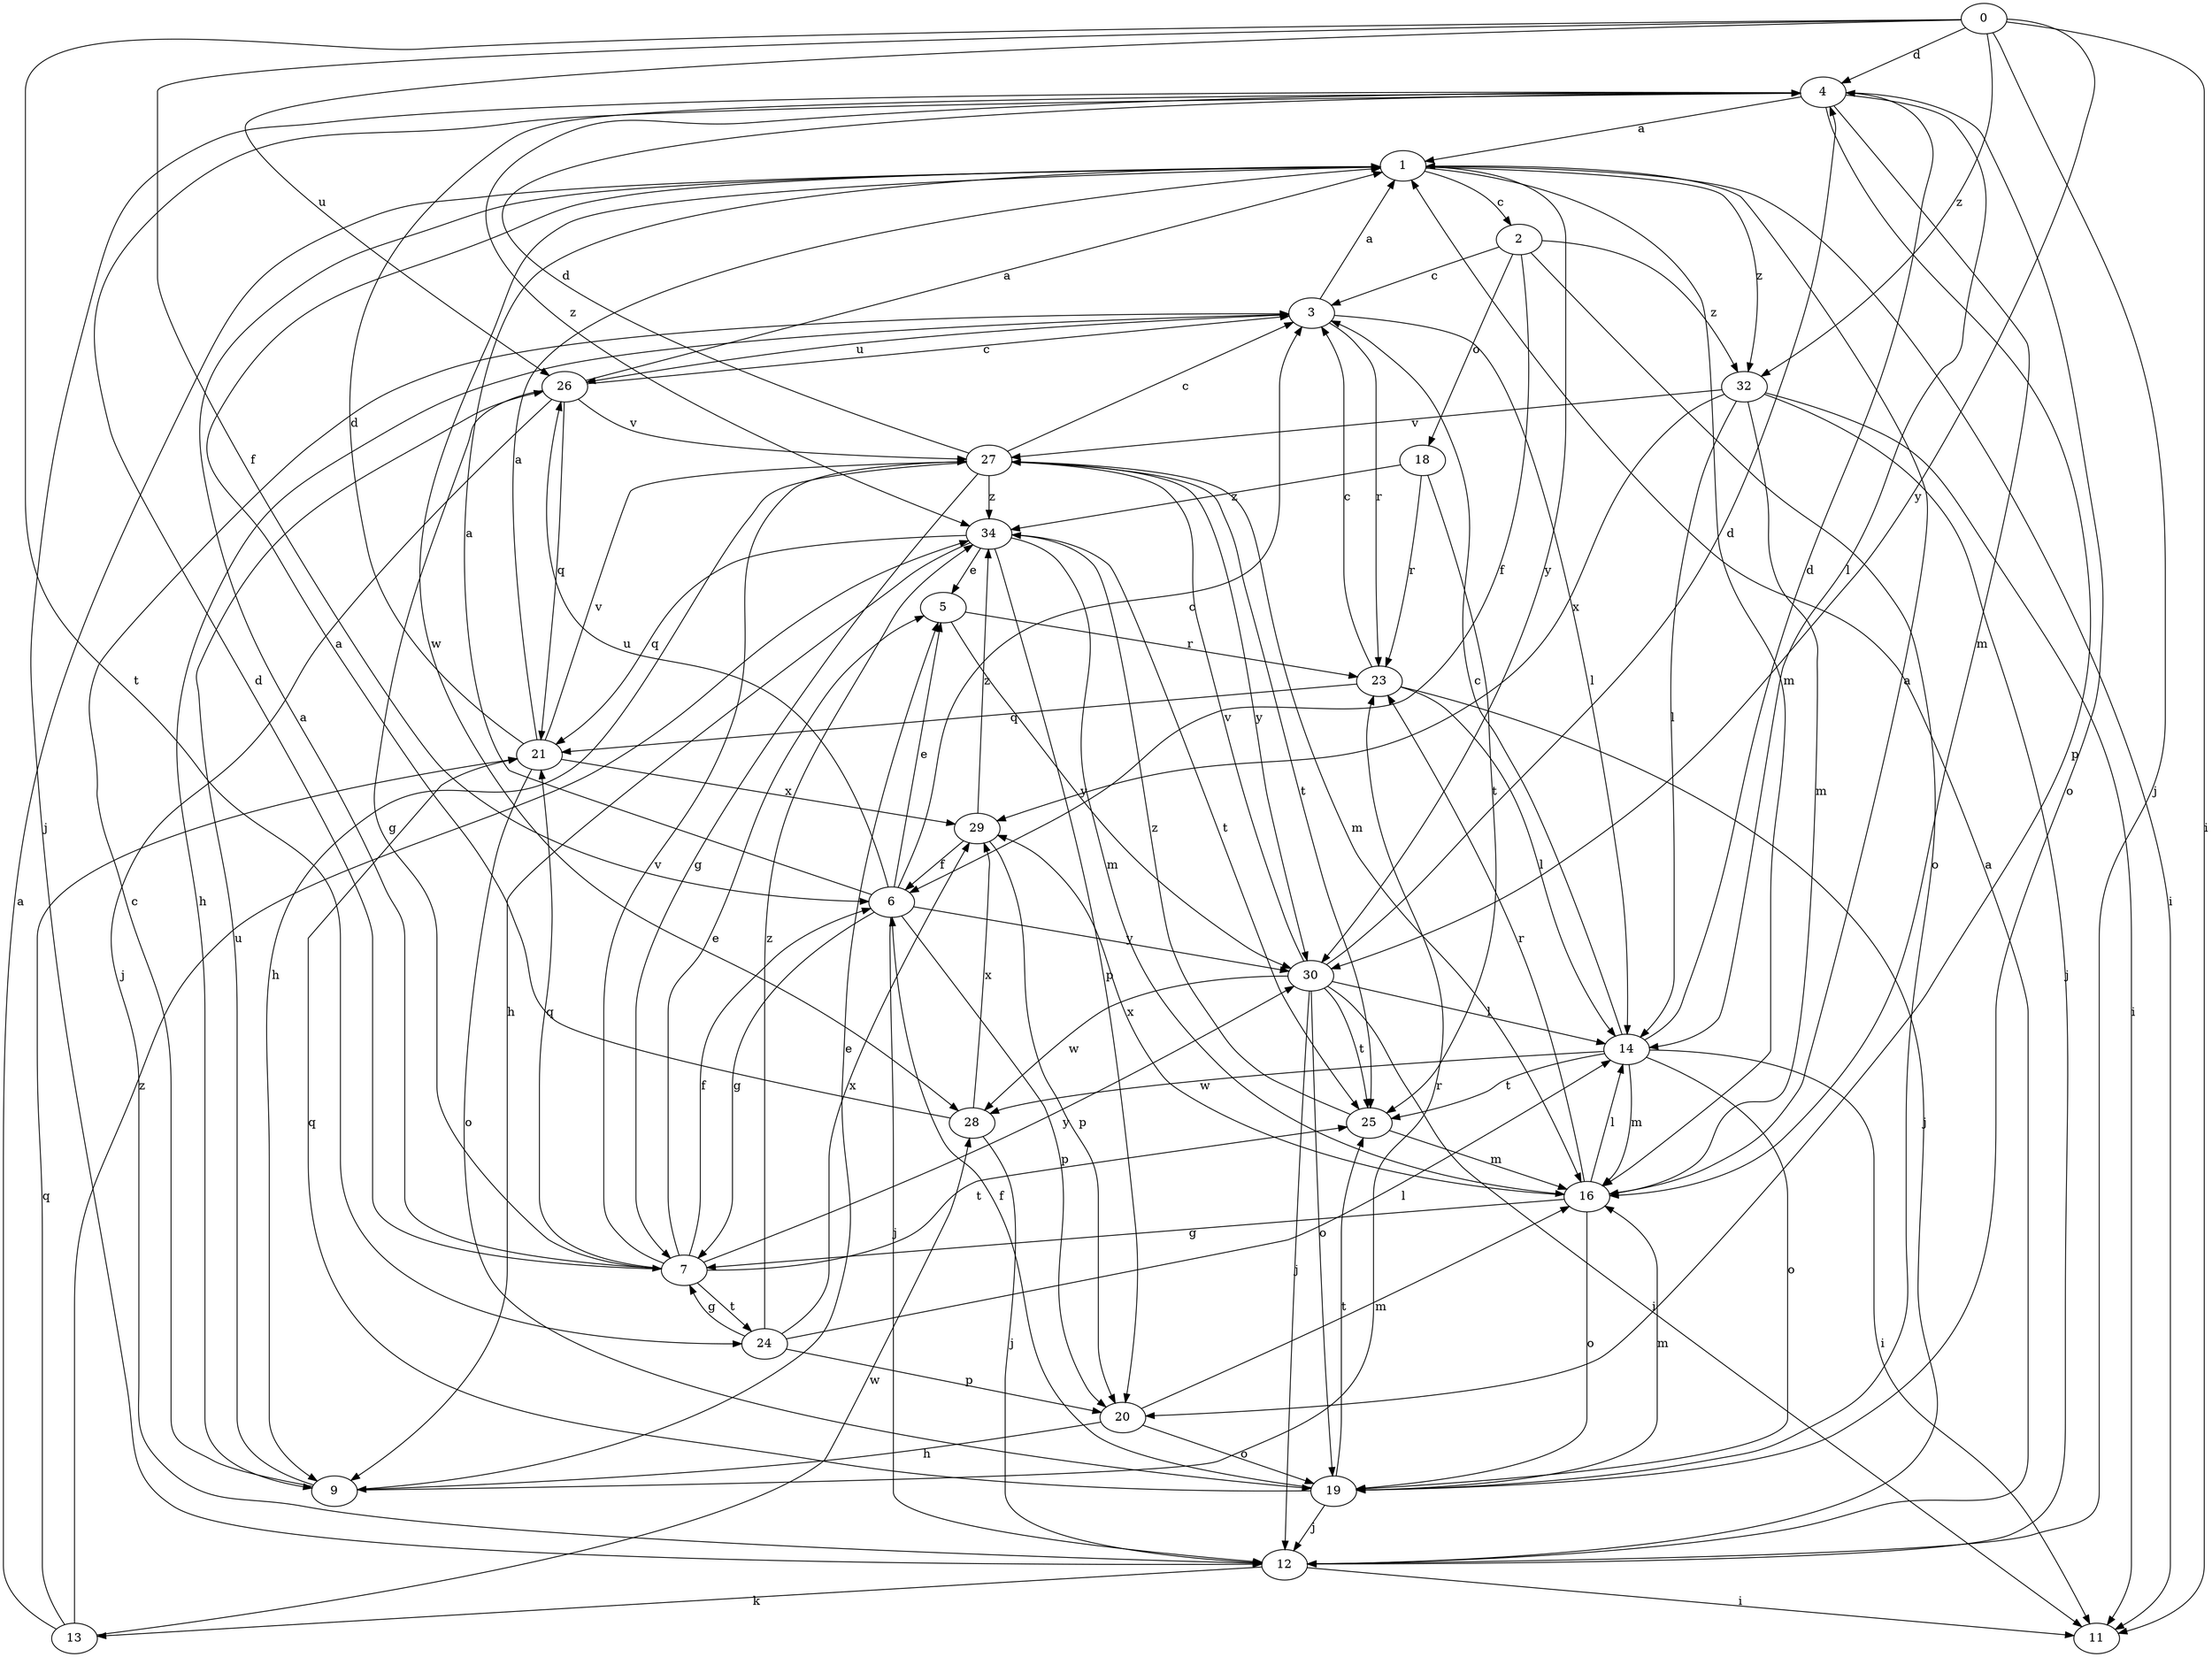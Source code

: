 strict digraph  {
0;
1;
2;
3;
4;
5;
6;
7;
9;
11;
12;
13;
14;
16;
18;
19;
20;
21;
23;
24;
25;
26;
27;
28;
29;
30;
32;
34;
0 -> 4  [label=d];
0 -> 6  [label=f];
0 -> 11  [label=i];
0 -> 12  [label=j];
0 -> 24  [label=t];
0 -> 26  [label=u];
0 -> 30  [label=y];
0 -> 32  [label=z];
1 -> 2  [label=c];
1 -> 11  [label=i];
1 -> 16  [label=m];
1 -> 28  [label=w];
1 -> 30  [label=y];
1 -> 32  [label=z];
2 -> 3  [label=c];
2 -> 6  [label=f];
2 -> 18  [label=o];
2 -> 19  [label=o];
2 -> 32  [label=z];
3 -> 1  [label=a];
3 -> 9  [label=h];
3 -> 14  [label=l];
3 -> 23  [label=r];
3 -> 26  [label=u];
4 -> 1  [label=a];
4 -> 12  [label=j];
4 -> 14  [label=l];
4 -> 16  [label=m];
4 -> 19  [label=o];
4 -> 20  [label=p];
4 -> 34  [label=z];
5 -> 23  [label=r];
5 -> 30  [label=y];
6 -> 1  [label=a];
6 -> 3  [label=c];
6 -> 5  [label=e];
6 -> 7  [label=g];
6 -> 12  [label=j];
6 -> 20  [label=p];
6 -> 26  [label=u];
6 -> 30  [label=y];
7 -> 1  [label=a];
7 -> 4  [label=d];
7 -> 5  [label=e];
7 -> 6  [label=f];
7 -> 21  [label=q];
7 -> 24  [label=t];
7 -> 25  [label=t];
7 -> 27  [label=v];
7 -> 30  [label=y];
9 -> 3  [label=c];
9 -> 5  [label=e];
9 -> 23  [label=r];
9 -> 26  [label=u];
12 -> 1  [label=a];
12 -> 11  [label=i];
12 -> 13  [label=k];
13 -> 1  [label=a];
13 -> 21  [label=q];
13 -> 28  [label=w];
13 -> 34  [label=z];
14 -> 3  [label=c];
14 -> 4  [label=d];
14 -> 11  [label=i];
14 -> 16  [label=m];
14 -> 19  [label=o];
14 -> 25  [label=t];
14 -> 28  [label=w];
16 -> 1  [label=a];
16 -> 7  [label=g];
16 -> 14  [label=l];
16 -> 19  [label=o];
16 -> 23  [label=r];
16 -> 29  [label=x];
18 -> 23  [label=r];
18 -> 25  [label=t];
18 -> 34  [label=z];
19 -> 6  [label=f];
19 -> 12  [label=j];
19 -> 16  [label=m];
19 -> 21  [label=q];
19 -> 25  [label=t];
20 -> 9  [label=h];
20 -> 16  [label=m];
20 -> 19  [label=o];
21 -> 1  [label=a];
21 -> 4  [label=d];
21 -> 19  [label=o];
21 -> 27  [label=v];
21 -> 29  [label=x];
23 -> 3  [label=c];
23 -> 12  [label=j];
23 -> 14  [label=l];
23 -> 21  [label=q];
24 -> 7  [label=g];
24 -> 14  [label=l];
24 -> 20  [label=p];
24 -> 29  [label=x];
24 -> 34  [label=z];
25 -> 16  [label=m];
25 -> 34  [label=z];
26 -> 1  [label=a];
26 -> 3  [label=c];
26 -> 7  [label=g];
26 -> 12  [label=j];
26 -> 21  [label=q];
26 -> 27  [label=v];
27 -> 3  [label=c];
27 -> 4  [label=d];
27 -> 7  [label=g];
27 -> 9  [label=h];
27 -> 16  [label=m];
27 -> 25  [label=t];
27 -> 30  [label=y];
27 -> 34  [label=z];
28 -> 1  [label=a];
28 -> 12  [label=j];
28 -> 29  [label=x];
29 -> 6  [label=f];
29 -> 20  [label=p];
29 -> 34  [label=z];
30 -> 4  [label=d];
30 -> 11  [label=i];
30 -> 12  [label=j];
30 -> 14  [label=l];
30 -> 19  [label=o];
30 -> 25  [label=t];
30 -> 27  [label=v];
30 -> 28  [label=w];
32 -> 11  [label=i];
32 -> 12  [label=j];
32 -> 14  [label=l];
32 -> 16  [label=m];
32 -> 27  [label=v];
32 -> 29  [label=x];
34 -> 5  [label=e];
34 -> 9  [label=h];
34 -> 16  [label=m];
34 -> 20  [label=p];
34 -> 21  [label=q];
34 -> 25  [label=t];
}
